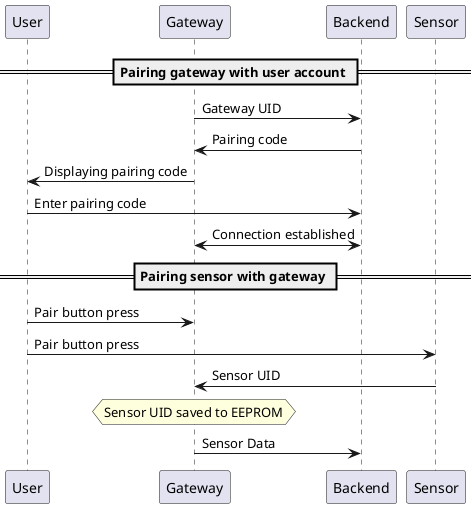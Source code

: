 @startuml pairingFlow
participant User
== Pairing gateway with user account ==
Gateway -> Backend : Gateway UID
Gateway <- Backend : Pairing code
User <- Gateway  : Displaying pairing code
User -> Backend : Enter pairing code
Gateway <-> Backend : Connection established
== Pairing sensor with gateway ==
User -> Gateway : Pair button press
User -> Sensor : Pair button press
Gateway <- Sensor : Sensor UID
hnote over Gateway : Sensor UID saved to EEPROM
Gateway -> Backend : Sensor Data
@enduml
